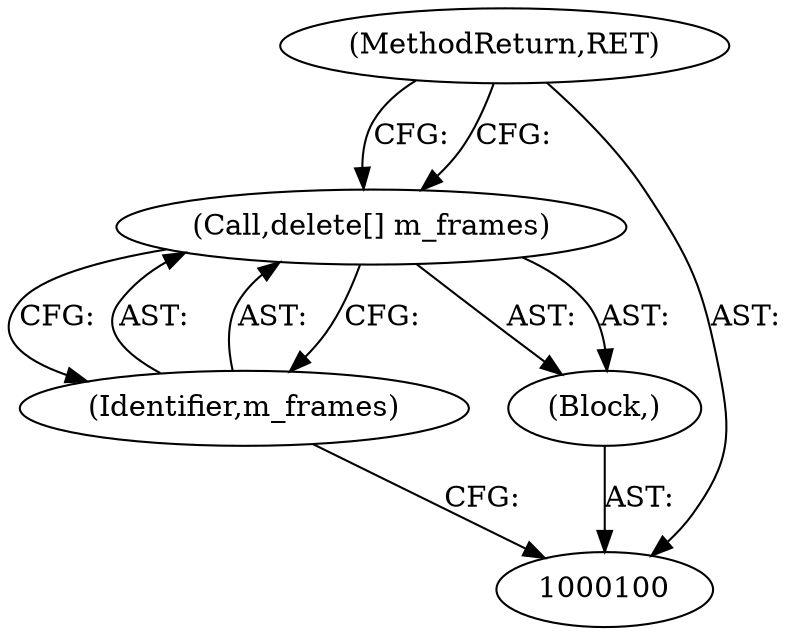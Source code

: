 digraph "1_Android_04839626ed859623901ebd3a5fd483982186b59d_217" {
"1000104" [label="(MethodReturn,RET)"];
"1000101" [label="(Block,)"];
"1000103" [label="(Identifier,m_frames)"];
"1000102" [label="(Call,delete[] m_frames)"];
"1000104" -> "1000100"  [label="AST: "];
"1000104" -> "1000102"  [label="CFG: "];
"1000101" -> "1000100"  [label="AST: "];
"1000102" -> "1000101"  [label="AST: "];
"1000103" -> "1000102"  [label="AST: "];
"1000103" -> "1000100"  [label="CFG: "];
"1000102" -> "1000103"  [label="CFG: "];
"1000102" -> "1000101"  [label="AST: "];
"1000102" -> "1000103"  [label="CFG: "];
"1000103" -> "1000102"  [label="AST: "];
"1000104" -> "1000102"  [label="CFG: "];
}
